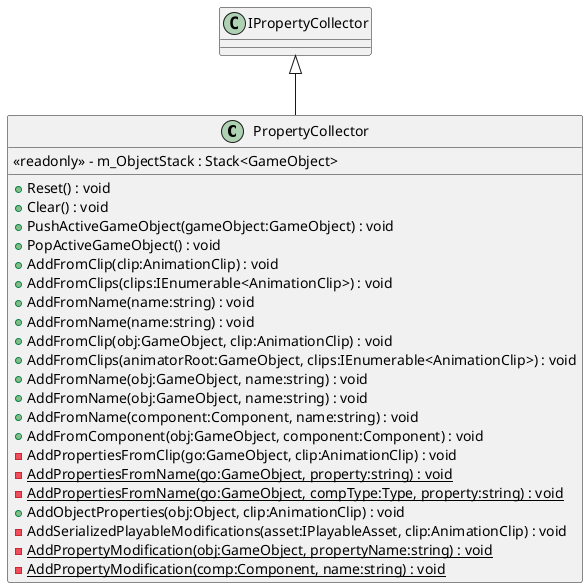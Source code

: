 @startuml
class PropertyCollector {
    <<readonly>> - m_ObjectStack : Stack<GameObject>
    + Reset() : void
    + Clear() : void
    + PushActiveGameObject(gameObject:GameObject) : void
    + PopActiveGameObject() : void
    + AddFromClip(clip:AnimationClip) : void
    + AddFromClips(clips:IEnumerable<AnimationClip>) : void
    + AddFromName(name:string) : void
    + AddFromName(name:string) : void
    + AddFromClip(obj:GameObject, clip:AnimationClip) : void
    + AddFromClips(animatorRoot:GameObject, clips:IEnumerable<AnimationClip>) : void
    + AddFromName(obj:GameObject, name:string) : void
    + AddFromName(obj:GameObject, name:string) : void
    + AddFromName(component:Component, name:string) : void
    + AddFromComponent(obj:GameObject, component:Component) : void
    - AddPropertiesFromClip(go:GameObject, clip:AnimationClip) : void
    {static} - AddPropertiesFromName(go:GameObject, property:string) : void
    {static} - AddPropertiesFromName(go:GameObject, compType:Type, property:string) : void
    + AddObjectProperties(obj:Object, clip:AnimationClip) : void
    - AddSerializedPlayableModifications(asset:IPlayableAsset, clip:AnimationClip) : void
    - {static} AddPropertyModification(obj:GameObject, propertyName:string) : void
    - {static} AddPropertyModification(comp:Component, name:string) : void
}
IPropertyCollector <|-- PropertyCollector
@enduml
